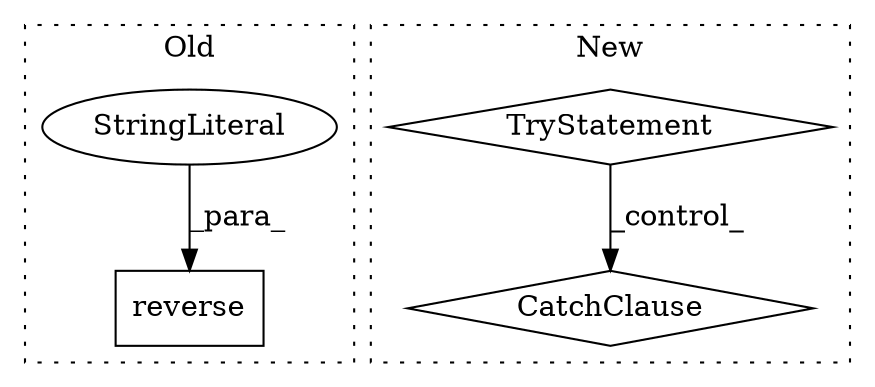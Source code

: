 digraph G {
subgraph cluster0 {
1 [label="reverse" a="32" s="7357,7372" l="8,1" shape="box"];
4 [label="StringLiteral" a="45" s="7365" l="7" shape="ellipse"];
label = "Old";
style="dotted";
}
subgraph cluster1 {
2 [label="TryStatement" a="54" s="5974" l="4" shape="diamond"];
3 [label="CatchClause" a="12" s="6042,6082" l="11,2" shape="diamond"];
label = "New";
style="dotted";
}
2 -> 3 [label="_control_"];
4 -> 1 [label="_para_"];
}